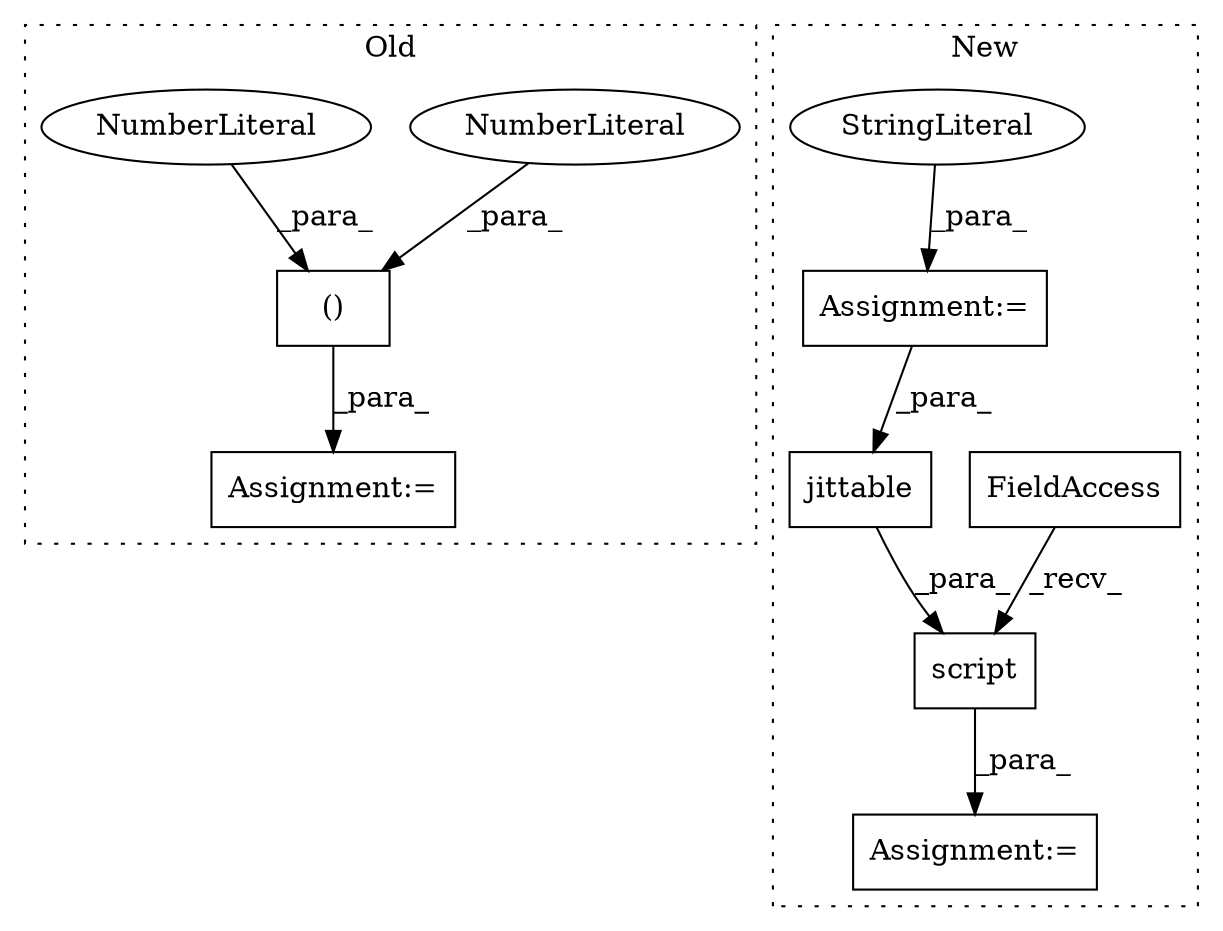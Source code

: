 digraph G {
subgraph cluster0 {
1 [label="()" a="106" s="408" l="15" shape="box"];
4 [label="NumberLiteral" a="34" s="422" l="1" shape="ellipse"];
5 [label="NumberLiteral" a="34" s="408" l="1" shape="ellipse"];
6 [label="Assignment:=" a="7" s="401" l="7" shape="box"];
label = "Old";
style="dotted";
}
subgraph cluster1 {
2 [label="script" a="32" s="931,954" l="7,1" shape="box"];
3 [label="FieldAccess" a="22" s="921" l="9" shape="box"];
7 [label="jittable" a="32" s="943,953" l="9,1" shape="box"];
8 [label="Assignment:=" a="7" s="865" l="1" shape="box"];
9 [label="StringLiteral" a="45" s="866" l="45" shape="ellipse"];
10 [label="Assignment:=" a="7" s="920" l="1" shape="box"];
label = "New";
style="dotted";
}
1 -> 6 [label="_para_"];
2 -> 10 [label="_para_"];
3 -> 2 [label="_recv_"];
4 -> 1 [label="_para_"];
5 -> 1 [label="_para_"];
7 -> 2 [label="_para_"];
8 -> 7 [label="_para_"];
9 -> 8 [label="_para_"];
}